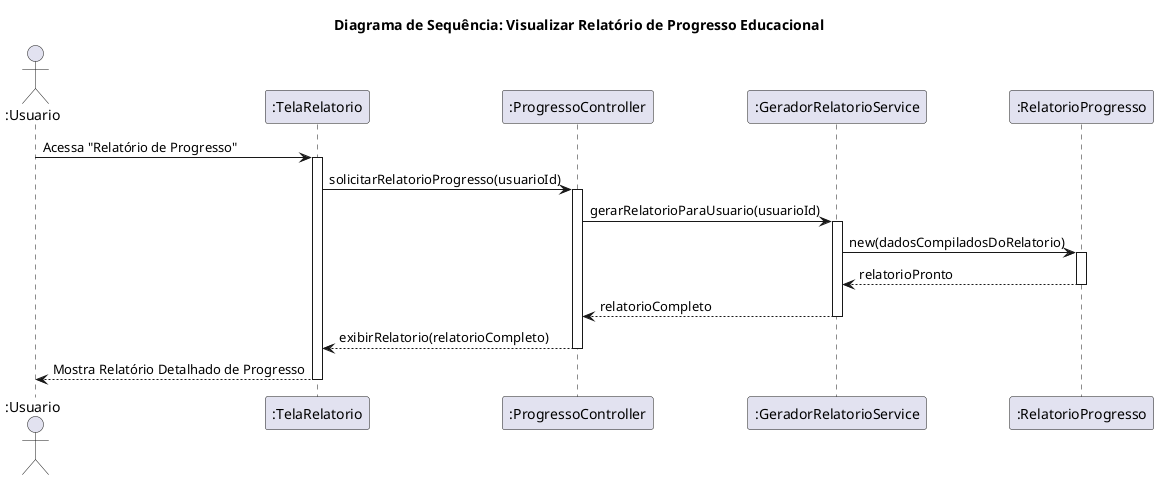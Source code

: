 @startuml

title Diagrama de Sequência: Visualizar Relatório de Progresso Educacional

actor ":Usuario" as User
participant ":TelaRelatorio" as Tela
participant ":ProgressoController" as Controller
participant ":GeradorRelatorioService" as GeradorServ
participant ":RelatorioProgresso" as RelatorioObj

User -> Tela: Acessa "Relatório de Progresso"
activate Tela

Tela -> Controller: solicitarRelatorioProgresso(usuarioId)
activate Controller

Controller -> GeradorServ: gerarRelatorioParaUsuario(usuarioId)
activate GeradorServ

' O GeradorServ internamente coleta dados de várias fontes:
' - Tópicos aprendidos (de Quizzes, Desafios)
' - Número de simulações realizadas
' - Erros mais comuns
' - Tempo total investido no app
' - Gera sugestões de melhoria
' Esta lógica complexa é encapsulada pelo GeradorServ.

create participant ":RelatorioProgresso" as RelatorioObj
GeradorServ -> RelatorioObj: new(dadosCompiladosDoRelatorio)
activate RelatorioObj
RelatorioObj --> GeradorServ: relatorioPronto
deactivate RelatorioObj

GeradorServ --> Controller: relatorioCompleto
deactivate GeradorServ

Controller --> Tela: exibirRelatorio(relatorioCompleto)
deactivate Controller

Tela --> User: Mostra Relatório Detalhado de Progresso
deactivate Tela

@enduml
